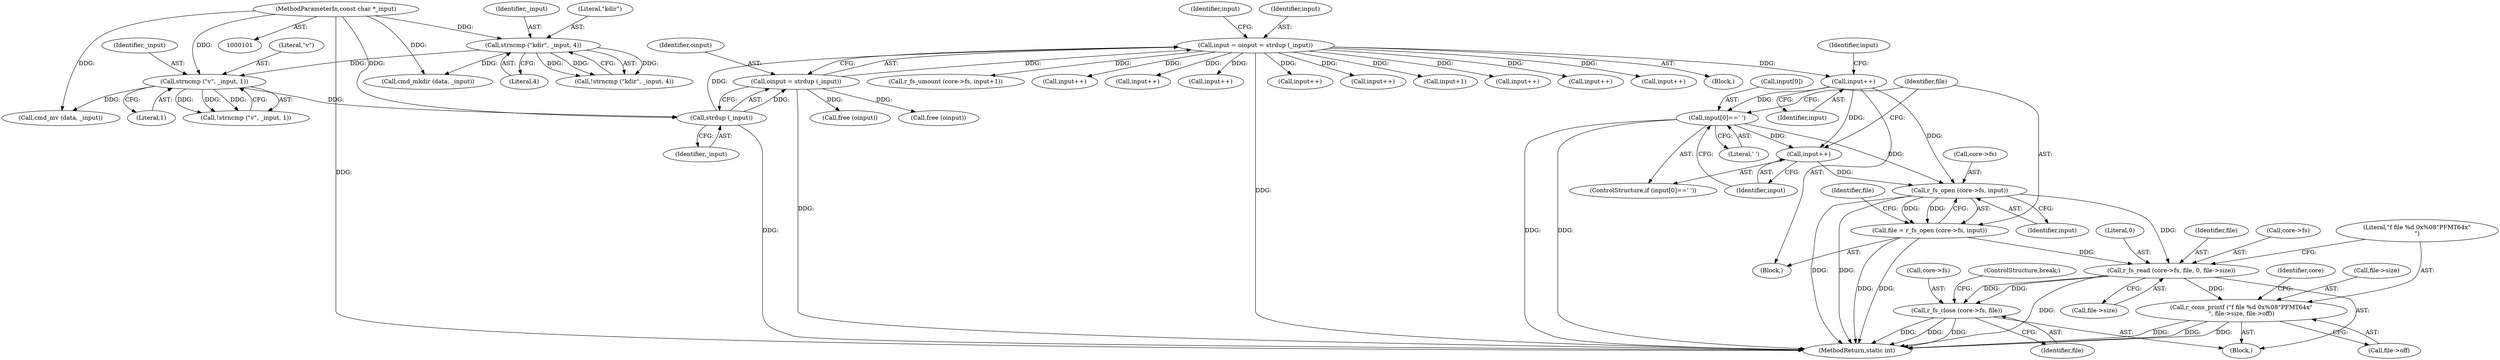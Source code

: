digraph "0_radare2_65000a7fd9eea62359e6d6714f17b94a99a82edd@pointer" {
"1000410" [label="(Call,input[0]==' ')"];
"1000407" [label="(Call,input++)"];
"1000147" [label="(Call,input = oinput = strdup (_input))"];
"1000149" [label="(Call,oinput = strdup (_input))"];
"1000151" [label="(Call,strdup (_input))"];
"1000138" [label="(Call,strncmp (\"v\", _input, 1))"];
"1000127" [label="(Call,strncmp (\"kdir\", _input, 4))"];
"1000103" [label="(MethodParameterIn,const char *_input)"];
"1000415" [label="(Call,input++)"];
"1000419" [label="(Call,r_fs_open (core->fs, input))"];
"1000417" [label="(Call,file = r_fs_open (core->fs, input))"];
"1000427" [label="(Call,r_fs_read (core->fs, file, 0, file->size))"];
"1000436" [label="(Call,r_cons_printf (\"f file %d 0x%08\"PFMT64x\"\n\", file->size, file->off))"];
"1000444" [label="(Call,r_fs_close (core->fs, file))"];
"1000433" [label="(Call,file->size)"];
"1000249" [label="(Call,r_fs_umount (core->fs, input+1))"];
"1000130" [label="(Literal,4)"];
"1000418" [label="(Identifier,file)"];
"1000580" [label="(Call,input++)"];
"1000437" [label="(Literal,\"f file %d 0x%08\"PFMT64x\"\n\")"];
"1000539" [label="(Call,input++)"];
"1000138" [label="(Call,strncmp (\"v\", _input, 1))"];
"1000454" [label="(Call,input++)"];
"1000410" [label="(Call,input[0]==' ')"];
"1000672" [label="(MethodReturn,static int)"];
"1000151" [label="(Call,strdup (_input))"];
"1000303" [label="(Call,input++)"];
"1000340" [label="(Call,input++)"];
"1000425" [label="(Identifier,file)"];
"1000144" [label="(Call,cmd_mv (data, _input))"];
"1000127" [label="(Call,strncmp (\"kdir\", _input, 4))"];
"1000426" [label="(Block,)"];
"1000253" [label="(Call,input+1)"];
"1000133" [label="(Call,cmd_mkdir (data, _input))"];
"1000141" [label="(Literal,1)"];
"1000431" [label="(Identifier,file)"];
"1000668" [label="(Call,free (oinput))"];
"1000407" [label="(Call,input++)"];
"1000528" [label="(Call,input++)"];
"1000639" [label="(Call,input++)"];
"1000129" [label="(Identifier,_input)"];
"1000411" [label="(Call,input[0])"];
"1000427" [label="(Call,r_fs_read (core->fs, file, 0, file->size))"];
"1000408" [label="(Identifier,input)"];
"1000147" [label="(Call,input = oinput = strdup (_input))"];
"1000137" [label="(Call,!strncmp (\"v\", _input, 1))"];
"1000156" [label="(Block,)"];
"1000428" [label="(Call,core->fs)"];
"1000419" [label="(Call,r_fs_open (core->fs, input))"];
"1000150" [label="(Identifier,oinput)"];
"1000152" [label="(Identifier,_input)"];
"1000635" [label="(Call,free (oinput))"];
"1000432" [label="(Literal,0)"];
"1000441" [label="(Call,file->off)"];
"1000446" [label="(Identifier,core)"];
"1000128" [label="(Literal,\"kdir\")"];
"1000149" [label="(Call,oinput = strdup (_input))"];
"1000158" [label="(Call,input++)"];
"1000415" [label="(Call,input++)"];
"1000448" [label="(Identifier,file)"];
"1000445" [label="(Call,core->fs)"];
"1000414" [label="(Literal,' ')"];
"1000444" [label="(Call,r_fs_close (core->fs, file))"];
"1000423" [label="(Identifier,input)"];
"1000148" [label="(Identifier,input)"];
"1000155" [label="(Identifier,input)"];
"1000139" [label="(Literal,\"v\")"];
"1000103" [label="(MethodParameterIn,const char *_input)"];
"1000436" [label="(Call,r_cons_printf (\"f file %d 0x%08\"PFMT64x\"\n\", file->size, file->off))"];
"1000416" [label="(Identifier,input)"];
"1000412" [label="(Identifier,input)"];
"1000409" [label="(ControlStructure,if (input[0]==' '))"];
"1000104" [label="(Block,)"];
"1000126" [label="(Call,!strncmp (\"kdir\", _input, 4))"];
"1000438" [label="(Call,file->size)"];
"1000140" [label="(Identifier,_input)"];
"1000420" [label="(Call,core->fs)"];
"1000452" [label="(ControlStructure,break;)"];
"1000417" [label="(Call,file = r_fs_open (core->fs, input))"];
"1000410" -> "1000409"  [label="AST: "];
"1000410" -> "1000414"  [label="CFG: "];
"1000411" -> "1000410"  [label="AST: "];
"1000414" -> "1000410"  [label="AST: "];
"1000416" -> "1000410"  [label="CFG: "];
"1000418" -> "1000410"  [label="CFG: "];
"1000410" -> "1000672"  [label="DDG: "];
"1000410" -> "1000672"  [label="DDG: "];
"1000407" -> "1000410"  [label="DDG: "];
"1000410" -> "1000415"  [label="DDG: "];
"1000410" -> "1000419"  [label="DDG: "];
"1000407" -> "1000156"  [label="AST: "];
"1000407" -> "1000408"  [label="CFG: "];
"1000408" -> "1000407"  [label="AST: "];
"1000412" -> "1000407"  [label="CFG: "];
"1000147" -> "1000407"  [label="DDG: "];
"1000407" -> "1000415"  [label="DDG: "];
"1000407" -> "1000419"  [label="DDG: "];
"1000147" -> "1000104"  [label="AST: "];
"1000147" -> "1000149"  [label="CFG: "];
"1000148" -> "1000147"  [label="AST: "];
"1000149" -> "1000147"  [label="AST: "];
"1000155" -> "1000147"  [label="CFG: "];
"1000147" -> "1000672"  [label="DDG: "];
"1000149" -> "1000147"  [label="DDG: "];
"1000151" -> "1000147"  [label="DDG: "];
"1000147" -> "1000158"  [label="DDG: "];
"1000147" -> "1000249"  [label="DDG: "];
"1000147" -> "1000253"  [label="DDG: "];
"1000147" -> "1000303"  [label="DDG: "];
"1000147" -> "1000340"  [label="DDG: "];
"1000147" -> "1000454"  [label="DDG: "];
"1000147" -> "1000528"  [label="DDG: "];
"1000147" -> "1000539"  [label="DDG: "];
"1000147" -> "1000580"  [label="DDG: "];
"1000147" -> "1000639"  [label="DDG: "];
"1000149" -> "1000151"  [label="CFG: "];
"1000150" -> "1000149"  [label="AST: "];
"1000151" -> "1000149"  [label="AST: "];
"1000149" -> "1000672"  [label="DDG: "];
"1000151" -> "1000149"  [label="DDG: "];
"1000149" -> "1000635"  [label="DDG: "];
"1000149" -> "1000668"  [label="DDG: "];
"1000151" -> "1000152"  [label="CFG: "];
"1000152" -> "1000151"  [label="AST: "];
"1000151" -> "1000672"  [label="DDG: "];
"1000138" -> "1000151"  [label="DDG: "];
"1000103" -> "1000151"  [label="DDG: "];
"1000138" -> "1000137"  [label="AST: "];
"1000138" -> "1000141"  [label="CFG: "];
"1000139" -> "1000138"  [label="AST: "];
"1000140" -> "1000138"  [label="AST: "];
"1000141" -> "1000138"  [label="AST: "];
"1000137" -> "1000138"  [label="CFG: "];
"1000138" -> "1000137"  [label="DDG: "];
"1000138" -> "1000137"  [label="DDG: "];
"1000138" -> "1000137"  [label="DDG: "];
"1000127" -> "1000138"  [label="DDG: "];
"1000103" -> "1000138"  [label="DDG: "];
"1000138" -> "1000144"  [label="DDG: "];
"1000127" -> "1000126"  [label="AST: "];
"1000127" -> "1000130"  [label="CFG: "];
"1000128" -> "1000127"  [label="AST: "];
"1000129" -> "1000127"  [label="AST: "];
"1000130" -> "1000127"  [label="AST: "];
"1000126" -> "1000127"  [label="CFG: "];
"1000127" -> "1000126"  [label="DDG: "];
"1000127" -> "1000126"  [label="DDG: "];
"1000127" -> "1000126"  [label="DDG: "];
"1000103" -> "1000127"  [label="DDG: "];
"1000127" -> "1000133"  [label="DDG: "];
"1000103" -> "1000101"  [label="AST: "];
"1000103" -> "1000672"  [label="DDG: "];
"1000103" -> "1000133"  [label="DDG: "];
"1000103" -> "1000144"  [label="DDG: "];
"1000415" -> "1000409"  [label="AST: "];
"1000415" -> "1000416"  [label="CFG: "];
"1000416" -> "1000415"  [label="AST: "];
"1000418" -> "1000415"  [label="CFG: "];
"1000415" -> "1000419"  [label="DDG: "];
"1000419" -> "1000417"  [label="AST: "];
"1000419" -> "1000423"  [label="CFG: "];
"1000420" -> "1000419"  [label="AST: "];
"1000423" -> "1000419"  [label="AST: "];
"1000417" -> "1000419"  [label="CFG: "];
"1000419" -> "1000672"  [label="DDG: "];
"1000419" -> "1000672"  [label="DDG: "];
"1000419" -> "1000417"  [label="DDG: "];
"1000419" -> "1000417"  [label="DDG: "];
"1000419" -> "1000427"  [label="DDG: "];
"1000417" -> "1000156"  [label="AST: "];
"1000418" -> "1000417"  [label="AST: "];
"1000425" -> "1000417"  [label="CFG: "];
"1000417" -> "1000672"  [label="DDG: "];
"1000417" -> "1000672"  [label="DDG: "];
"1000417" -> "1000427"  [label="DDG: "];
"1000427" -> "1000426"  [label="AST: "];
"1000427" -> "1000433"  [label="CFG: "];
"1000428" -> "1000427"  [label="AST: "];
"1000431" -> "1000427"  [label="AST: "];
"1000432" -> "1000427"  [label="AST: "];
"1000433" -> "1000427"  [label="AST: "];
"1000437" -> "1000427"  [label="CFG: "];
"1000427" -> "1000672"  [label="DDG: "];
"1000427" -> "1000436"  [label="DDG: "];
"1000427" -> "1000444"  [label="DDG: "];
"1000427" -> "1000444"  [label="DDG: "];
"1000436" -> "1000426"  [label="AST: "];
"1000436" -> "1000441"  [label="CFG: "];
"1000437" -> "1000436"  [label="AST: "];
"1000438" -> "1000436"  [label="AST: "];
"1000441" -> "1000436"  [label="AST: "];
"1000446" -> "1000436"  [label="CFG: "];
"1000436" -> "1000672"  [label="DDG: "];
"1000436" -> "1000672"  [label="DDG: "];
"1000436" -> "1000672"  [label="DDG: "];
"1000444" -> "1000426"  [label="AST: "];
"1000444" -> "1000448"  [label="CFG: "];
"1000445" -> "1000444"  [label="AST: "];
"1000448" -> "1000444"  [label="AST: "];
"1000452" -> "1000444"  [label="CFG: "];
"1000444" -> "1000672"  [label="DDG: "];
"1000444" -> "1000672"  [label="DDG: "];
"1000444" -> "1000672"  [label="DDG: "];
}
